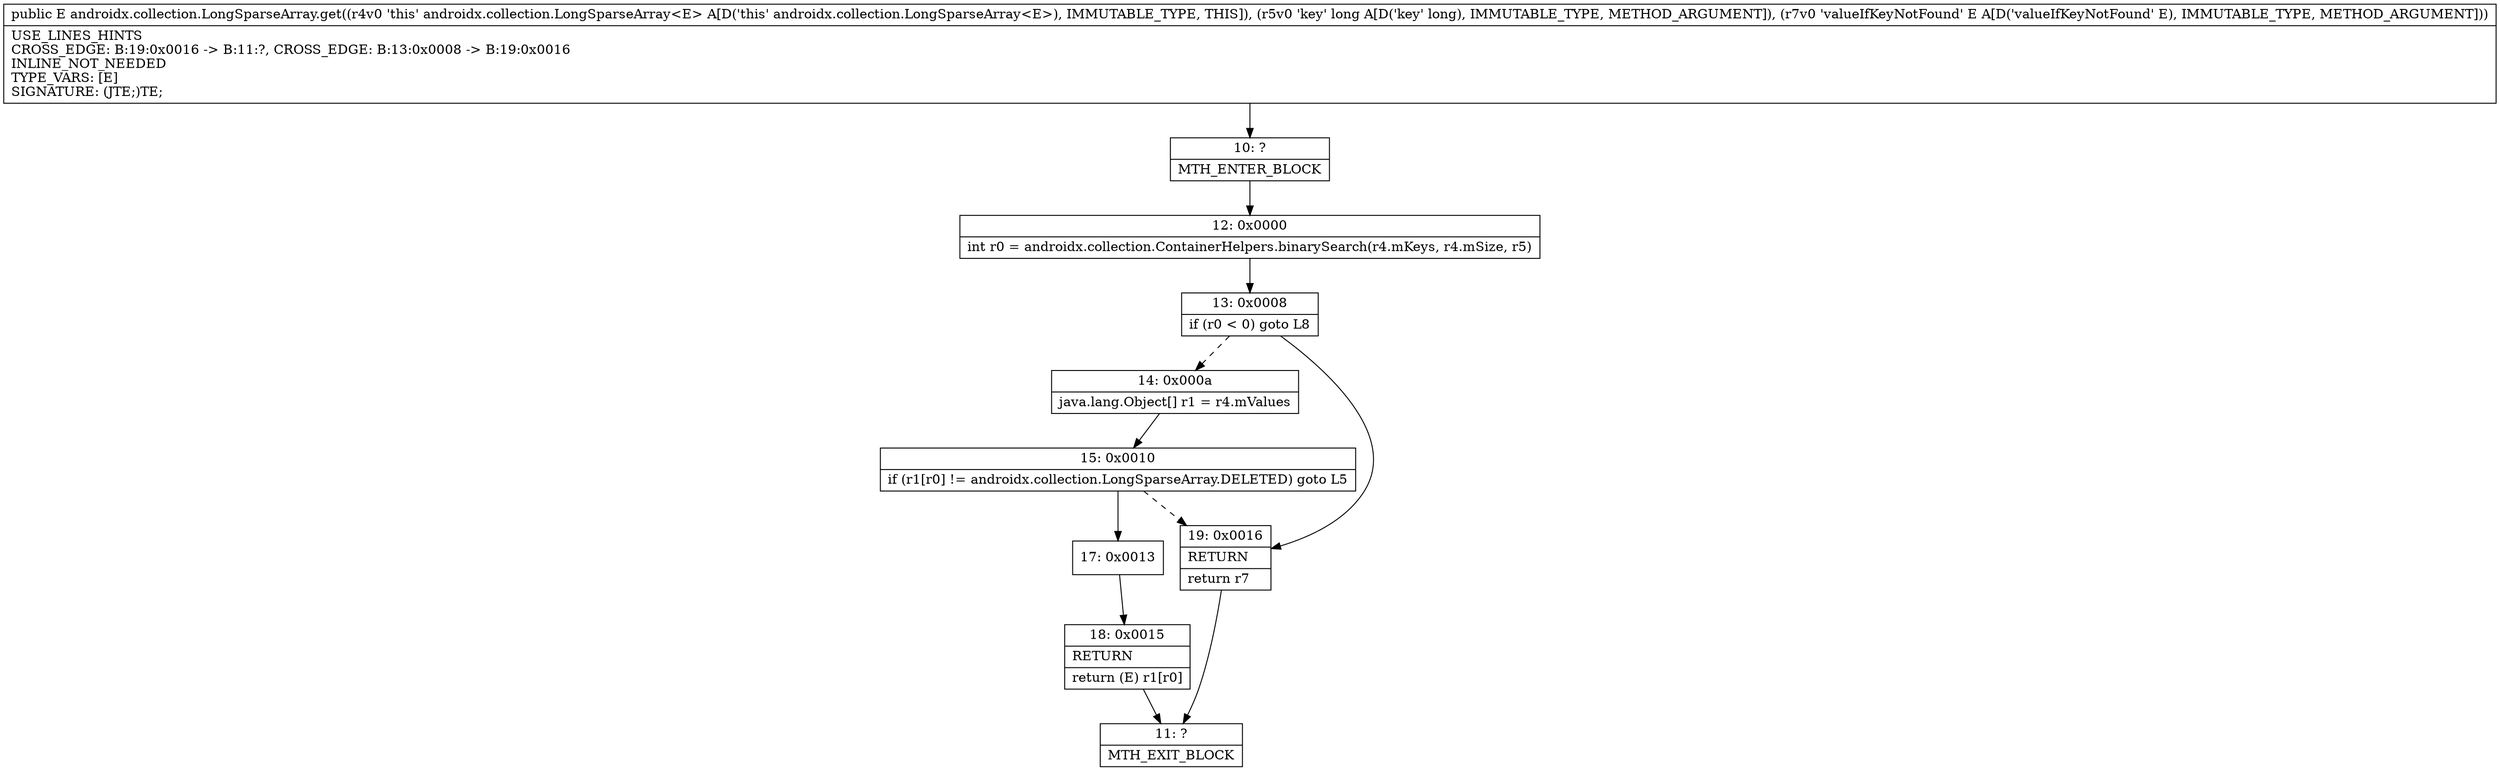 digraph "CFG forandroidx.collection.LongSparseArray.get(JLjava\/lang\/Object;)Ljava\/lang\/Object;" {
Node_10 [shape=record,label="{10\:\ ?|MTH_ENTER_BLOCK\l}"];
Node_12 [shape=record,label="{12\:\ 0x0000|int r0 = androidx.collection.ContainerHelpers.binarySearch(r4.mKeys, r4.mSize, r5)\l}"];
Node_13 [shape=record,label="{13\:\ 0x0008|if (r0 \< 0) goto L8\l}"];
Node_14 [shape=record,label="{14\:\ 0x000a|java.lang.Object[] r1 = r4.mValues\l}"];
Node_15 [shape=record,label="{15\:\ 0x0010|if (r1[r0] != androidx.collection.LongSparseArray.DELETED) goto L5\l}"];
Node_17 [shape=record,label="{17\:\ 0x0013}"];
Node_18 [shape=record,label="{18\:\ 0x0015|RETURN\l|return (E) r1[r0]\l}"];
Node_11 [shape=record,label="{11\:\ ?|MTH_EXIT_BLOCK\l}"];
Node_19 [shape=record,label="{19\:\ 0x0016|RETURN\l|return r7\l}"];
MethodNode[shape=record,label="{public E androidx.collection.LongSparseArray.get((r4v0 'this' androidx.collection.LongSparseArray\<E\> A[D('this' androidx.collection.LongSparseArray\<E\>), IMMUTABLE_TYPE, THIS]), (r5v0 'key' long A[D('key' long), IMMUTABLE_TYPE, METHOD_ARGUMENT]), (r7v0 'valueIfKeyNotFound' E A[D('valueIfKeyNotFound' E), IMMUTABLE_TYPE, METHOD_ARGUMENT]))  | USE_LINES_HINTS\lCROSS_EDGE: B:19:0x0016 \-\> B:11:?, CROSS_EDGE: B:13:0x0008 \-\> B:19:0x0016\lINLINE_NOT_NEEDED\lTYPE_VARS: [E]\lSIGNATURE: (JTE;)TE;\l}"];
MethodNode -> Node_10;Node_10 -> Node_12;
Node_12 -> Node_13;
Node_13 -> Node_14[style=dashed];
Node_13 -> Node_19;
Node_14 -> Node_15;
Node_15 -> Node_17;
Node_15 -> Node_19[style=dashed];
Node_17 -> Node_18;
Node_18 -> Node_11;
Node_19 -> Node_11;
}

